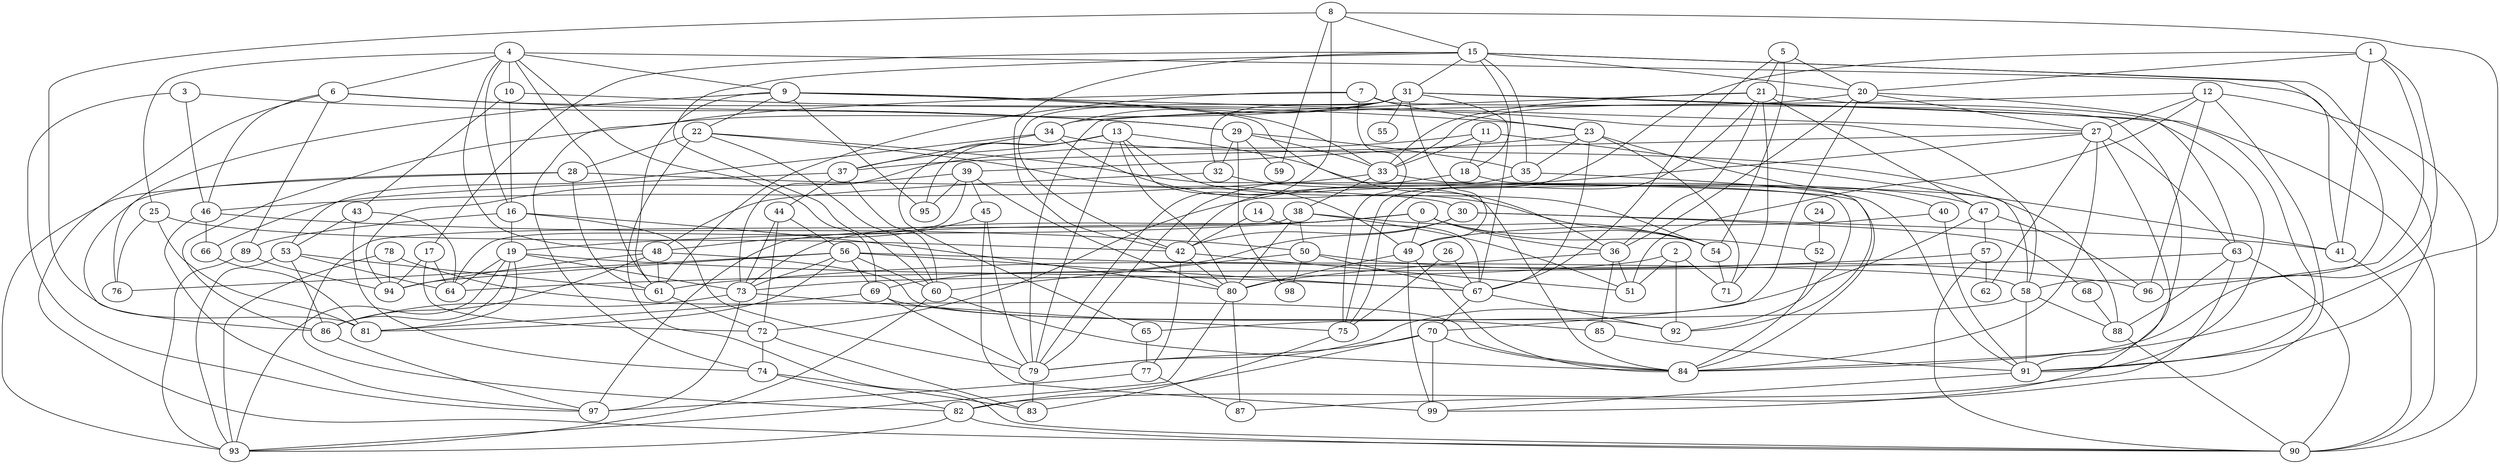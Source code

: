 strict graph "gnp_random_graph(100,0.06)" {
0;
1;
2;
3;
4;
5;
6;
7;
8;
9;
10;
11;
12;
13;
14;
15;
16;
17;
18;
19;
20;
21;
22;
23;
24;
25;
26;
27;
28;
29;
30;
31;
32;
33;
34;
35;
36;
37;
38;
39;
40;
41;
42;
43;
44;
45;
46;
47;
48;
49;
50;
51;
52;
53;
54;
55;
56;
57;
58;
59;
60;
61;
62;
63;
64;
65;
66;
67;
68;
69;
70;
71;
72;
73;
74;
75;
76;
77;
78;
79;
80;
81;
82;
83;
84;
85;
86;
87;
88;
89;
90;
91;
92;
93;
94;
95;
96;
97;
98;
99;
0 -- 97  [is_available=True, prob="0.407487413673"];
0 -- 36  [is_available=True, prob="0.00521484307378"];
0 -- 73  [is_available=True, prob="0.625476860148"];
0 -- 49  [is_available=True, prob="1.0"];
0 -- 19  [is_available=True, prob="0.188082999364"];
0 -- 52  [is_available=True, prob="0.484070585973"];
0 -- 54  [is_available=True, prob="1.0"];
1 -- 84  [is_available=True, prob="0.386620447012"];
1 -- 41  [is_available=True, prob="0.401790126339"];
1 -- 75  [is_available=True, prob="0.433744116316"];
1 -- 20  [is_available=True, prob="0.546574889206"];
1 -- 96  [is_available=True, prob="0.524594659909"];
2 -- 73  [is_available=True, prob="0.842744711085"];
2 -- 51  [is_available=True, prob="0.529685736835"];
2 -- 92  [is_available=True, prob="0.721869317761"];
2 -- 71  [is_available=True, prob="0.445523018811"];
3 -- 97  [is_available=True, prob="0.878471186094"];
3 -- 29  [is_available=True, prob="1.0"];
3 -- 46  [is_available=True, prob="0.11554871691"];
4 -- 48  [is_available=True, prob="0.519197339028"];
4 -- 69  [is_available=True, prob="0.255759017626"];
4 -- 6  [is_available=True, prob="0.408064673539"];
4 -- 9  [is_available=True, prob="0.148987595647"];
4 -- 10  [is_available=True, prob="0.401567958343"];
4 -- 16  [is_available=True, prob="0.0974567115701"];
4 -- 41  [is_available=True, prob="0.989711757194"];
4 -- 25  [is_available=True, prob="0.506842263643"];
4 -- 61  [is_available=True, prob="0.952108311992"];
5 -- 67  [is_available=True, prob="1.0"];
5 -- 20  [is_available=True, prob="0.967906361004"];
5 -- 21  [is_available=True, prob="0.695716048784"];
5 -- 54  [is_available=True, prob="0.844393969014"];
6 -- 46  [is_available=True, prob="0.500062722163"];
6 -- 29  [is_available=True, prob="1.0"];
6 -- 89  [is_available=True, prob="0.530696315173"];
6 -- 58  [is_available=True, prob="1.0"];
6 -- 90  [is_available=True, prob="1.0"];
7 -- 91  [is_available=True, prob="1.0"];
7 -- 74  [is_available=True, prob="0.542224843071"];
7 -- 75  [is_available=True, prob="0.504115591573"];
7 -- 61  [is_available=True, prob="0.490388373703"];
7 -- 23  [is_available=True, prob="0.990891303635"];
8 -- 81  [is_available=True, prob="0.543448055915"];
8 -- 79  [is_available=True, prob="1.0"];
8 -- 59  [is_available=True, prob="0.0289436712014"];
8 -- 84  [is_available=True, prob="1.0"];
8 -- 15  [is_available=True, prob="0.738072553833"];
9 -- 33  [is_available=True, prob="0.458482453702"];
9 -- 76  [is_available=True, prob="0.860295219495"];
9 -- 22  [is_available=True, prob="1.0"];
9 -- 36  [is_available=True, prob="0.647149924113"];
9 -- 27  [is_available=True, prob="0.610110444068"];
9 -- 61  [is_available=True, prob="1.0"];
9 -- 95  [is_available=True, prob="0.505425848755"];
10 -- 16  [is_available=True, prob="0.00425645792361"];
10 -- 43  [is_available=True, prob="1.0"];
10 -- 23  [is_available=True, prob="0.820423365321"];
11 -- 33  [is_available=True, prob="0.0859862741494"];
11 -- 18  [is_available=True, prob="0.959777151939"];
11 -- 73  [is_available=True, prob="1.0"];
11 -- 41  [is_available=True, prob="0.717151709314"];
12 -- 96  [is_available=True, prob="0.276773378028"];
12 -- 79  [is_available=True, prob="0.413099354997"];
12 -- 51  [is_available=True, prob="0.219850125104"];
12 -- 87  [is_available=True, prob="0.96953854512"];
12 -- 90  [is_available=True, prob="0.8555478551"];
12 -- 27  [is_available=True, prob="0.810553267809"];
13 -- 65  [is_available=True, prob="1.0"];
13 -- 37  [is_available=True, prob="0.71895380024"];
13 -- 79  [is_available=True, prob="0.318288620886"];
13 -- 80  [is_available=True, prob="1.0"];
13 -- 84  [is_available=True, prob="0.92723417314"];
13 -- 54  [is_available=True, prob="0.726830290036"];
13 -- 58  [is_available=True, prob="0.595333942553"];
13 -- 95  [is_available=True, prob="0.500961389955"];
14 -- 42  [is_available=True, prob="0.445118704425"];
14 -- 67  [is_available=True, prob="0.574643466205"];
15 -- 35  [is_available=True, prob="0.701714517589"];
15 -- 42  [is_available=True, prob="0.251592545208"];
15 -- 17  [is_available=True, prob="1.0"];
15 -- 18  [is_available=True, prob="0.00415157258389"];
15 -- 20  [is_available=True, prob="0.147914716139"];
15 -- 58  [is_available=True, prob="1.0"];
15 -- 91  [is_available=True, prob="1.0"];
15 -- 60  [is_available=True, prob="1.0"];
15 -- 31  [is_available=True, prob="0.851121516981"];
16 -- 79  [is_available=True, prob="1.0"];
16 -- 80  [is_available=True, prob="1.0"];
16 -- 19  [is_available=True, prob="1.0"];
16 -- 89  [is_available=True, prob="0.236686254804"];
17 -- 64  [is_available=True, prob="0.633710188663"];
17 -- 72  [is_available=True, prob="1.0"];
17 -- 94  [is_available=True, prob="0.206858554077"];
18 -- 79  [is_available=True, prob="0.314265848604"];
18 -- 92  [is_available=True, prob="1.0"];
19 -- 64  [is_available=True, prob="0.290849878332"];
19 -- 67  [is_available=True, prob="0.696281768393"];
19 -- 73  [is_available=True, prob="0.677821111126"];
19 -- 81  [is_available=True, prob="0.901386886695"];
19 -- 86  [is_available=True, prob="0.489594655681"];
19 -- 93  [is_available=True, prob="0.0720548578362"];
20 -- 91  [is_available=True, prob="1.0"];
20 -- 36  [is_available=True, prob="0.0281054869058"];
20 -- 70  [is_available=True, prob="0.900159817489"];
20 -- 33  [is_available=True, prob="1.0"];
20 -- 27  [is_available=True, prob="0.599721823931"];
21 -- 33  [is_available=True, prob="1.0"];
21 -- 34  [is_available=True, prob="0.963499887262"];
21 -- 36  [is_available=True, prob="0.562493169422"];
21 -- 71  [is_available=True, prob="0.312086130761"];
21 -- 75  [is_available=True, prob="0.209261155806"];
21 -- 47  [is_available=True, prob="0.971153172034"];
21 -- 63  [is_available=True, prob="1.0"];
22 -- 28  [is_available=True, prob="0.0682187084343"];
22 -- 60  [is_available=True, prob="0.472813578889"];
22 -- 49  [is_available=True, prob="0.151772601633"];
22 -- 90  [is_available=True, prob="0.435669292192"];
22 -- 92  [is_available=True, prob="0.127662418042"];
23 -- 35  [is_available=True, prob="0.27892951786"];
23 -- 39  [is_available=True, prob="0.788751677224"];
23 -- 40  [is_available=True, prob="0.274296574738"];
23 -- 67  [is_available=True, prob="0.333197231252"];
23 -- 71  [is_available=True, prob="0.538369684653"];
24 -- 52  [is_available=True, prob="0.0728343041069"];
25 -- 76  [is_available=True, prob="0.456861620135"];
25 -- 42  [is_available=True, prob="0.670088847997"];
25 -- 81  [is_available=True, prob="1.0"];
26 -- 75  [is_available=True, prob="0.395571054037"];
26 -- 67  [is_available=True, prob="0.176779608896"];
27 -- 99  [is_available=True, prob="0.728968871273"];
27 -- 37  [is_available=True, prob="0.0371308412636"];
27 -- 72  [is_available=True, prob="0.234109960372"];
27 -- 84  [is_available=True, prob="0.584532735327"];
27 -- 62  [is_available=True, prob="0.913617595335"];
27 -- 63  [is_available=True, prob="1.0"];
28 -- 93  [is_available=True, prob="0.777981498306"];
28 -- 86  [is_available=True, prob="0.977980199174"];
28 -- 30  [is_available=True, prob="1.0"];
28 -- 61  [is_available=True, prob="0.894590050154"];
29 -- 32  [is_available=True, prob="0.993869515552"];
29 -- 33  [is_available=True, prob="0.378637729367"];
29 -- 98  [is_available=True, prob="0.446905346622"];
29 -- 35  [is_available=True, prob="0.849498763825"];
29 -- 59  [is_available=True, prob="0.401185199684"];
30 -- 68  [is_available=True, prob="0.140950105048"];
30 -- 41  [is_available=True, prob="1.0"];
30 -- 42  [is_available=True, prob="0.0347659692208"];
30 -- 69  [is_available=True, prob="0.506165921177"];
31 -- 32  [is_available=True, prob="0.0938835808468"];
31 -- 34  [is_available=True, prob="0.931946696833"];
31 -- 67  [is_available=True, prob="1.0"];
31 -- 42  [is_available=True, prob="0.0318043962757"];
31 -- 49  [is_available=True, prob="0.00488313701827"];
31 -- 86  [is_available=True, prob="0.617261129745"];
31 -- 55  [is_available=True, prob="0.651090189413"];
31 -- 90  [is_available=True, prob="0.313518079522"];
31 -- 91  [is_available=True, prob="1.0"];
32 -- 48  [is_available=True, prob="0.209170889726"];
32 -- 47  [is_available=True, prob="1.0"];
33 -- 38  [is_available=True, prob="0.0557319371228"];
33 -- 46  [is_available=True, prob="0.180548290832"];
33 -- 84  [is_available=True, prob="0.757004605943"];
34 -- 37  [is_available=True, prob="1.0"];
34 -- 53  [is_available=True, prob="1.0"];
34 -- 54  [is_available=True, prob="1.0"];
34 -- 88  [is_available=True, prob="0.400278375318"];
35 -- 91  [is_available=True, prob="0.241887862778"];
35 -- 42  [is_available=True, prob="0.974719337564"];
36 -- 80  [is_available=True, prob="1.0"];
36 -- 51  [is_available=True, prob="0.892198436732"];
36 -- 85  [is_available=True, prob="1.0"];
37 -- 66  [is_available=True, prob="0.616325662768"];
37 -- 44  [is_available=True, prob="0.180541132851"];
37 -- 60  [is_available=True, prob="0.353302639097"];
38 -- 82  [is_available=True, prob="0.57037931875"];
38 -- 80  [is_available=True, prob="0.146830397747"];
38 -- 50  [is_available=True, prob="0.590890085307"];
38 -- 51  [is_available=True, prob="0.270881221453"];
38 -- 54  [is_available=True, prob="0.771464355247"];
39 -- 64  [is_available=True, prob="0.0673749313787"];
39 -- 45  [is_available=True, prob="0.298645050549"];
39 -- 80  [is_available=True, prob="1.0"];
39 -- 94  [is_available=True, prob="0.977191481698"];
39 -- 95  [is_available=True, prob="0.274482760533"];
40 -- 49  [is_available=True, prob="0.112043024483"];
40 -- 91  [is_available=True, prob="0.867347950667"];
41 -- 90  [is_available=True, prob="0.814335154668"];
42 -- 77  [is_available=True, prob="0.178207837438"];
42 -- 80  [is_available=True, prob="1.0"];
42 -- 51  [is_available=True, prob="0.81747911978"];
43 -- 64  [is_available=True, prob="0.204447557933"];
43 -- 74  [is_available=True, prob="0.115117375856"];
43 -- 53  [is_available=True, prob="0.449993580017"];
44 -- 56  [is_available=True, prob="0.303893978499"];
44 -- 72  [is_available=True, prob="0.10360480592"];
44 -- 73  [is_available=True, prob="0.439681270582"];
45 -- 48  [is_available=True, prob="0.0171448365756"];
45 -- 99  [is_available=True, prob="1.0"];
45 -- 79  [is_available=True, prob="0.357788141698"];
46 -- 66  [is_available=True, prob="1.0"];
46 -- 97  [is_available=True, prob="0.277997866756"];
46 -- 50  [is_available=True, prob="0.868734598425"];
47 -- 57  [is_available=True, prob="1.0"];
47 -- 96  [is_available=True, prob="0.277332515709"];
47 -- 79  [is_available=True, prob="0.314034310007"];
48 -- 86  [is_available=True, prob="0.630996704087"];
48 -- 92  [is_available=True, prob="0.551110766981"];
48 -- 61  [is_available=True, prob="1.0"];
48 -- 94  [is_available=True, prob="1.0"];
49 -- 99  [is_available=True, prob="0.123815106761"];
49 -- 80  [is_available=True, prob="1.0"];
49 -- 84  [is_available=True, prob="1.0"];
50 -- 96  [is_available=True, prob="0.898537979217"];
50 -- 98  [is_available=True, prob="0.306767810639"];
50 -- 67  [is_available=True, prob="1.0"];
50 -- 60  [is_available=True, prob="0.0724943624796"];
52 -- 84  [is_available=True, prob="0.171253786253"];
53 -- 64  [is_available=True, prob="0.848392583453"];
53 -- 93  [is_available=True, prob="0.14208820294"];
53 -- 86  [is_available=True, prob="0.804043480757"];
53 -- 61  [is_available=True, prob="1.0"];
54 -- 71  [is_available=True, prob="0.565081199079"];
56 -- 67  [is_available=True, prob="1.0"];
56 -- 69  [is_available=True, prob="0.659727668111"];
56 -- 73  [is_available=True, prob="0.492210563393"];
56 -- 76  [is_available=True, prob="0.263597884078"];
56 -- 81  [is_available=True, prob="0.418716071497"];
56 -- 58  [is_available=True, prob="0.823901874822"];
56 -- 60  [is_available=True, prob="0.501455961988"];
56 -- 94  [is_available=True, prob="0.318107705918"];
57 -- 90  [is_available=True, prob="0.408513023723"];
57 -- 61  [is_available=True, prob="1.0"];
57 -- 62  [is_available=True, prob="0.932101562462"];
58 -- 65  [is_available=True, prob="0.39848951574"];
58 -- 88  [is_available=True, prob="0.971234616685"];
58 -- 91  [is_available=True, prob="0.361099768268"];
60 -- 84  [is_available=True, prob="1.0"];
60 -- 93  [is_available=True, prob="1.0"];
61 -- 72  [is_available=True, prob="0.634697002771"];
63 -- 64  [is_available=True, prob="0.250197999883"];
63 -- 82  [is_available=True, prob="0.269422686135"];
63 -- 88  [is_available=True, prob="0.240484174967"];
63 -- 90  [is_available=True, prob="1.0"];
65 -- 77  [is_available=True, prob="0.464395649817"];
66 -- 81  [is_available=True, prob="1.0"];
67 -- 70  [is_available=True, prob="0.618416313334"];
67 -- 92  [is_available=True, prob="1.0"];
68 -- 88  [is_available=True, prob="1.0"];
69 -- 79  [is_available=True, prob="0.803411876614"];
69 -- 81  [is_available=True, prob="0.167136695475"];
69 -- 85  [is_available=True, prob="0.983530637572"];
70 -- 99  [is_available=True, prob="1.0"];
70 -- 79  [is_available=True, prob="0.555828181531"];
70 -- 82  [is_available=True, prob="0.824852898587"];
70 -- 84  [is_available=True, prob="1.0"];
72 -- 74  [is_available=True, prob="0.286904214605"];
72 -- 83  [is_available=True, prob="1.0"];
73 -- 97  [is_available=True, prob="0.438916903996"];
73 -- 75  [is_available=True, prob="0.75667295363"];
73 -- 86  [is_available=True, prob="0.510593950619"];
74 -- 83  [is_available=True, prob="0.311388340323"];
74 -- 82  [is_available=True, prob="0.391598823264"];
75 -- 83  [is_available=True, prob="0.704492820437"];
77 -- 97  [is_available=True, prob="0.981093633425"];
77 -- 87  [is_available=True, prob="0.143747362142"];
78 -- 84  [is_available=True, prob="0.403093650064"];
78 -- 93  [is_available=True, prob="0.562817233261"];
78 -- 94  [is_available=True, prob="0.664601517319"];
79 -- 83  [is_available=True, prob="0.555174991391"];
80 -- 87  [is_available=True, prob="0.945464675187"];
80 -- 93  [is_available=True, prob="0.870616000665"];
82 -- 90  [is_available=True, prob="1.0"];
82 -- 93  [is_available=True, prob="1.0"];
85 -- 91  [is_available=True, prob="1.0"];
86 -- 97  [is_available=True, prob="1.0"];
88 -- 90  [is_available=True, prob="0.522275816241"];
89 -- 94  [is_available=True, prob="0.397065784098"];
89 -- 93  [is_available=True, prob="0.379020835743"];
91 -- 99  [is_available=True, prob="0.584669933755"];
}
